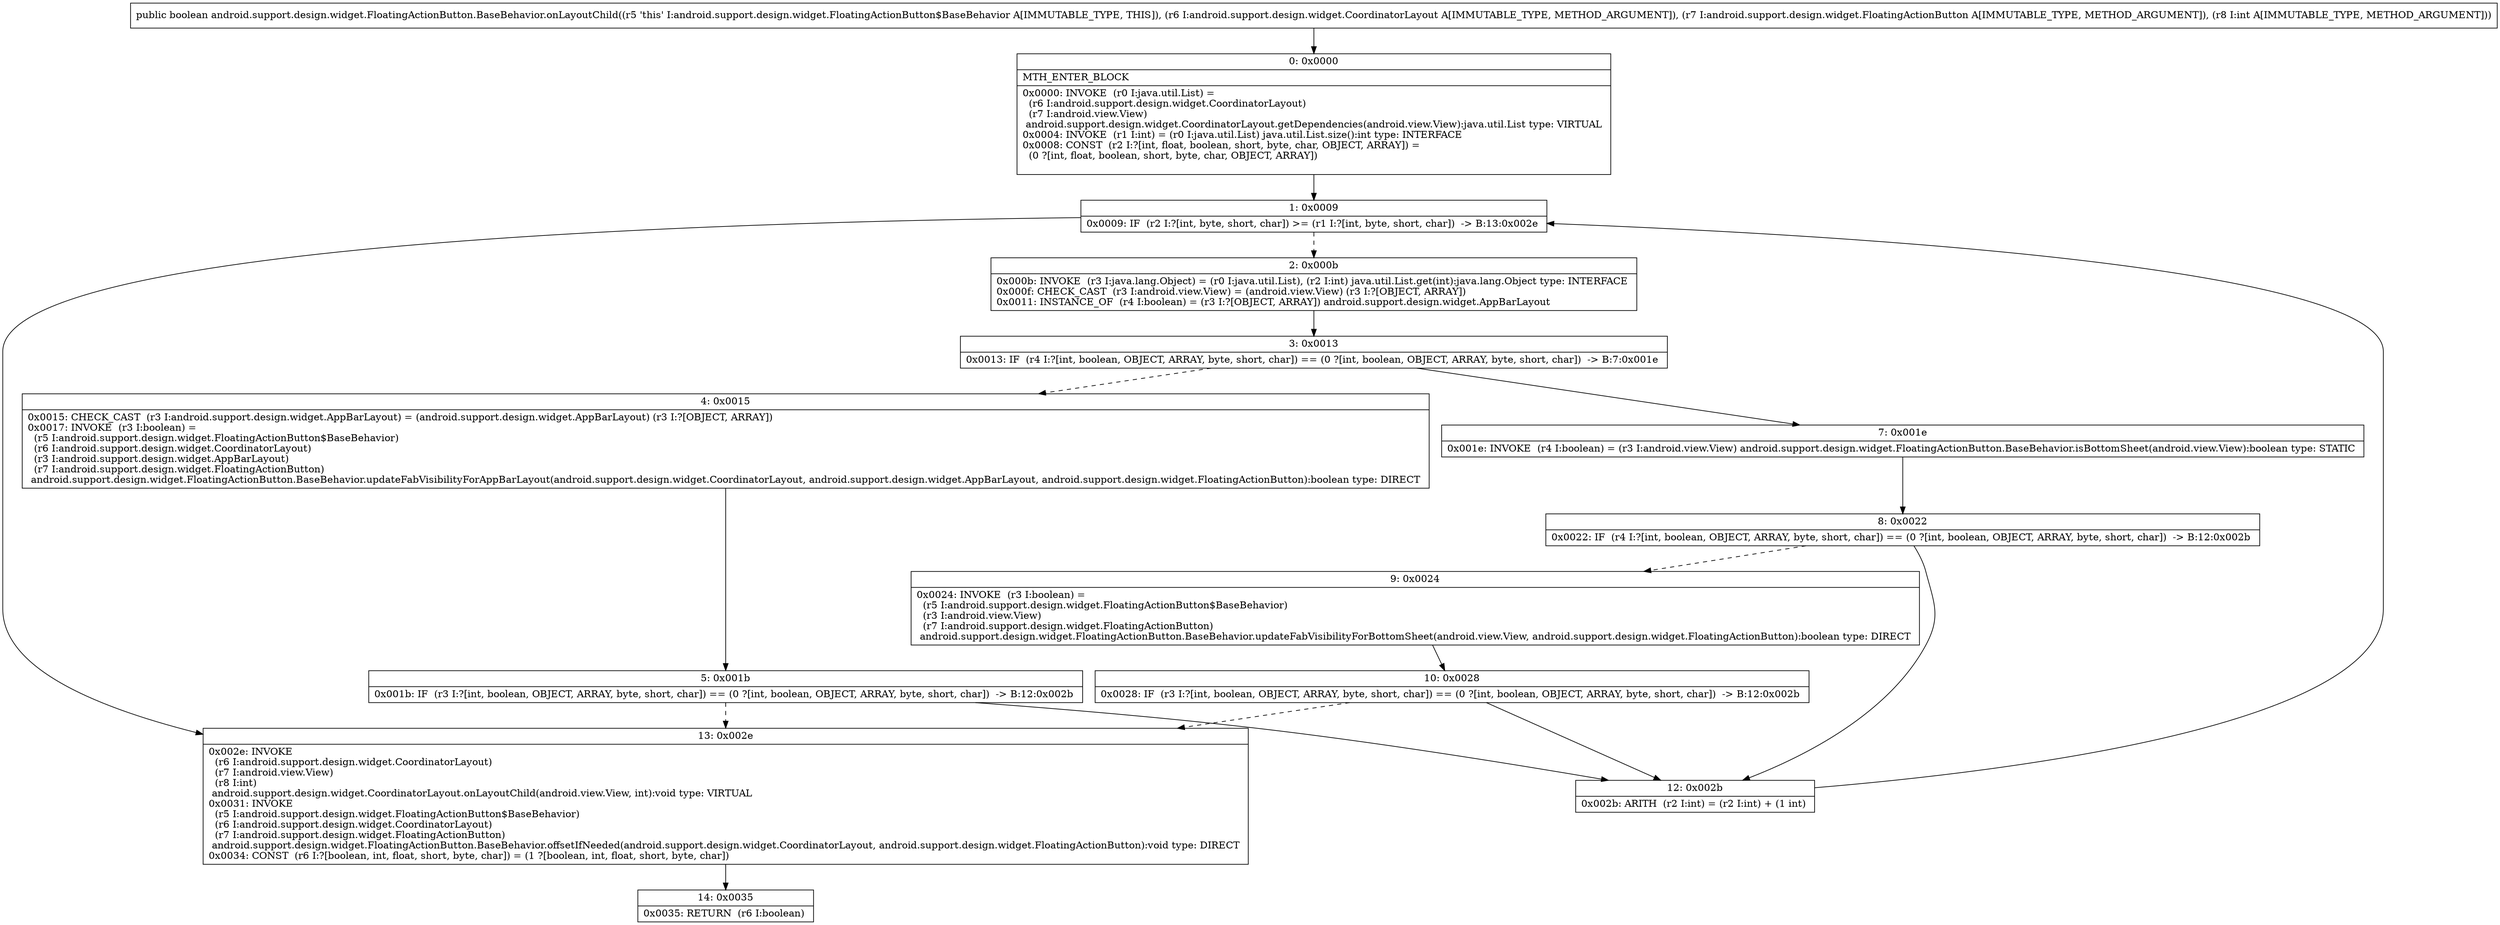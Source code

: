 digraph "CFG forandroid.support.design.widget.FloatingActionButton.BaseBehavior.onLayoutChild(Landroid\/support\/design\/widget\/CoordinatorLayout;Landroid\/support\/design\/widget\/FloatingActionButton;I)Z" {
Node_0 [shape=record,label="{0\:\ 0x0000|MTH_ENTER_BLOCK\l|0x0000: INVOKE  (r0 I:java.util.List) = \l  (r6 I:android.support.design.widget.CoordinatorLayout)\l  (r7 I:android.view.View)\l android.support.design.widget.CoordinatorLayout.getDependencies(android.view.View):java.util.List type: VIRTUAL \l0x0004: INVOKE  (r1 I:int) = (r0 I:java.util.List) java.util.List.size():int type: INTERFACE \l0x0008: CONST  (r2 I:?[int, float, boolean, short, byte, char, OBJECT, ARRAY]) = \l  (0 ?[int, float, boolean, short, byte, char, OBJECT, ARRAY])\l \l}"];
Node_1 [shape=record,label="{1\:\ 0x0009|0x0009: IF  (r2 I:?[int, byte, short, char]) \>= (r1 I:?[int, byte, short, char])  \-\> B:13:0x002e \l}"];
Node_2 [shape=record,label="{2\:\ 0x000b|0x000b: INVOKE  (r3 I:java.lang.Object) = (r0 I:java.util.List), (r2 I:int) java.util.List.get(int):java.lang.Object type: INTERFACE \l0x000f: CHECK_CAST  (r3 I:android.view.View) = (android.view.View) (r3 I:?[OBJECT, ARRAY]) \l0x0011: INSTANCE_OF  (r4 I:boolean) = (r3 I:?[OBJECT, ARRAY]) android.support.design.widget.AppBarLayout \l}"];
Node_3 [shape=record,label="{3\:\ 0x0013|0x0013: IF  (r4 I:?[int, boolean, OBJECT, ARRAY, byte, short, char]) == (0 ?[int, boolean, OBJECT, ARRAY, byte, short, char])  \-\> B:7:0x001e \l}"];
Node_4 [shape=record,label="{4\:\ 0x0015|0x0015: CHECK_CAST  (r3 I:android.support.design.widget.AppBarLayout) = (android.support.design.widget.AppBarLayout) (r3 I:?[OBJECT, ARRAY]) \l0x0017: INVOKE  (r3 I:boolean) = \l  (r5 I:android.support.design.widget.FloatingActionButton$BaseBehavior)\l  (r6 I:android.support.design.widget.CoordinatorLayout)\l  (r3 I:android.support.design.widget.AppBarLayout)\l  (r7 I:android.support.design.widget.FloatingActionButton)\l android.support.design.widget.FloatingActionButton.BaseBehavior.updateFabVisibilityForAppBarLayout(android.support.design.widget.CoordinatorLayout, android.support.design.widget.AppBarLayout, android.support.design.widget.FloatingActionButton):boolean type: DIRECT \l}"];
Node_5 [shape=record,label="{5\:\ 0x001b|0x001b: IF  (r3 I:?[int, boolean, OBJECT, ARRAY, byte, short, char]) == (0 ?[int, boolean, OBJECT, ARRAY, byte, short, char])  \-\> B:12:0x002b \l}"];
Node_7 [shape=record,label="{7\:\ 0x001e|0x001e: INVOKE  (r4 I:boolean) = (r3 I:android.view.View) android.support.design.widget.FloatingActionButton.BaseBehavior.isBottomSheet(android.view.View):boolean type: STATIC \l}"];
Node_8 [shape=record,label="{8\:\ 0x0022|0x0022: IF  (r4 I:?[int, boolean, OBJECT, ARRAY, byte, short, char]) == (0 ?[int, boolean, OBJECT, ARRAY, byte, short, char])  \-\> B:12:0x002b \l}"];
Node_9 [shape=record,label="{9\:\ 0x0024|0x0024: INVOKE  (r3 I:boolean) = \l  (r5 I:android.support.design.widget.FloatingActionButton$BaseBehavior)\l  (r3 I:android.view.View)\l  (r7 I:android.support.design.widget.FloatingActionButton)\l android.support.design.widget.FloatingActionButton.BaseBehavior.updateFabVisibilityForBottomSheet(android.view.View, android.support.design.widget.FloatingActionButton):boolean type: DIRECT \l}"];
Node_10 [shape=record,label="{10\:\ 0x0028|0x0028: IF  (r3 I:?[int, boolean, OBJECT, ARRAY, byte, short, char]) == (0 ?[int, boolean, OBJECT, ARRAY, byte, short, char])  \-\> B:12:0x002b \l}"];
Node_12 [shape=record,label="{12\:\ 0x002b|0x002b: ARITH  (r2 I:int) = (r2 I:int) + (1 int) \l}"];
Node_13 [shape=record,label="{13\:\ 0x002e|0x002e: INVOKE  \l  (r6 I:android.support.design.widget.CoordinatorLayout)\l  (r7 I:android.view.View)\l  (r8 I:int)\l android.support.design.widget.CoordinatorLayout.onLayoutChild(android.view.View, int):void type: VIRTUAL \l0x0031: INVOKE  \l  (r5 I:android.support.design.widget.FloatingActionButton$BaseBehavior)\l  (r6 I:android.support.design.widget.CoordinatorLayout)\l  (r7 I:android.support.design.widget.FloatingActionButton)\l android.support.design.widget.FloatingActionButton.BaseBehavior.offsetIfNeeded(android.support.design.widget.CoordinatorLayout, android.support.design.widget.FloatingActionButton):void type: DIRECT \l0x0034: CONST  (r6 I:?[boolean, int, float, short, byte, char]) = (1 ?[boolean, int, float, short, byte, char]) \l}"];
Node_14 [shape=record,label="{14\:\ 0x0035|0x0035: RETURN  (r6 I:boolean) \l}"];
MethodNode[shape=record,label="{public boolean android.support.design.widget.FloatingActionButton.BaseBehavior.onLayoutChild((r5 'this' I:android.support.design.widget.FloatingActionButton$BaseBehavior A[IMMUTABLE_TYPE, THIS]), (r6 I:android.support.design.widget.CoordinatorLayout A[IMMUTABLE_TYPE, METHOD_ARGUMENT]), (r7 I:android.support.design.widget.FloatingActionButton A[IMMUTABLE_TYPE, METHOD_ARGUMENT]), (r8 I:int A[IMMUTABLE_TYPE, METHOD_ARGUMENT])) }"];
MethodNode -> Node_0;
Node_0 -> Node_1;
Node_1 -> Node_2[style=dashed];
Node_1 -> Node_13;
Node_2 -> Node_3;
Node_3 -> Node_4[style=dashed];
Node_3 -> Node_7;
Node_4 -> Node_5;
Node_5 -> Node_12;
Node_5 -> Node_13[style=dashed];
Node_7 -> Node_8;
Node_8 -> Node_9[style=dashed];
Node_8 -> Node_12;
Node_9 -> Node_10;
Node_10 -> Node_12;
Node_10 -> Node_13[style=dashed];
Node_12 -> Node_1;
Node_13 -> Node_14;
}

